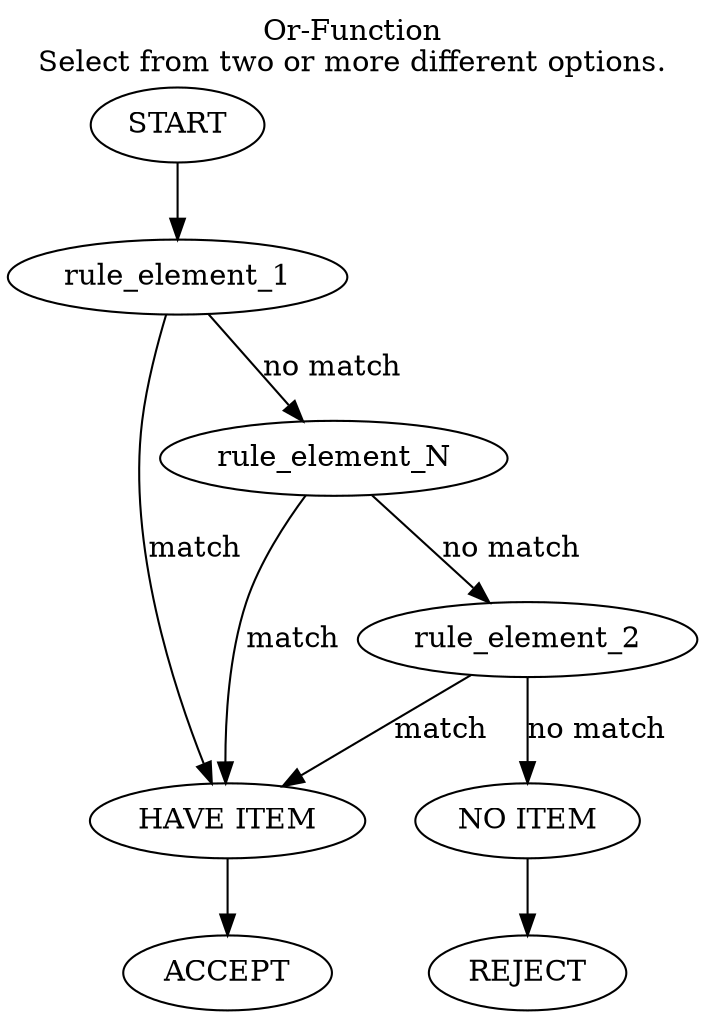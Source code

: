 digraph X {

label="Or-Function\nSelect from two or more different options.\n"
labelloc="t"
//rankdir="LR"

"START" -> "rule_element_1"

"rule_element_1" -> "HAVE ITEM" [label="match"]
"rule_element_1" -> "rule_element_N" [label="no match"]

"rule_element_N" -> "HAVE ITEM" [label="match"]
"rule_element_N" -> "rule_element_2" [label="no match"]

"rule_element_2" -> "HAVE ITEM" [label="match"]
"rule_element_2" -> "NO ITEM" [label="no match"]

"NO ITEM" -> "REJECT"
"HAVE ITEM" -> "ACCEPT"

}
